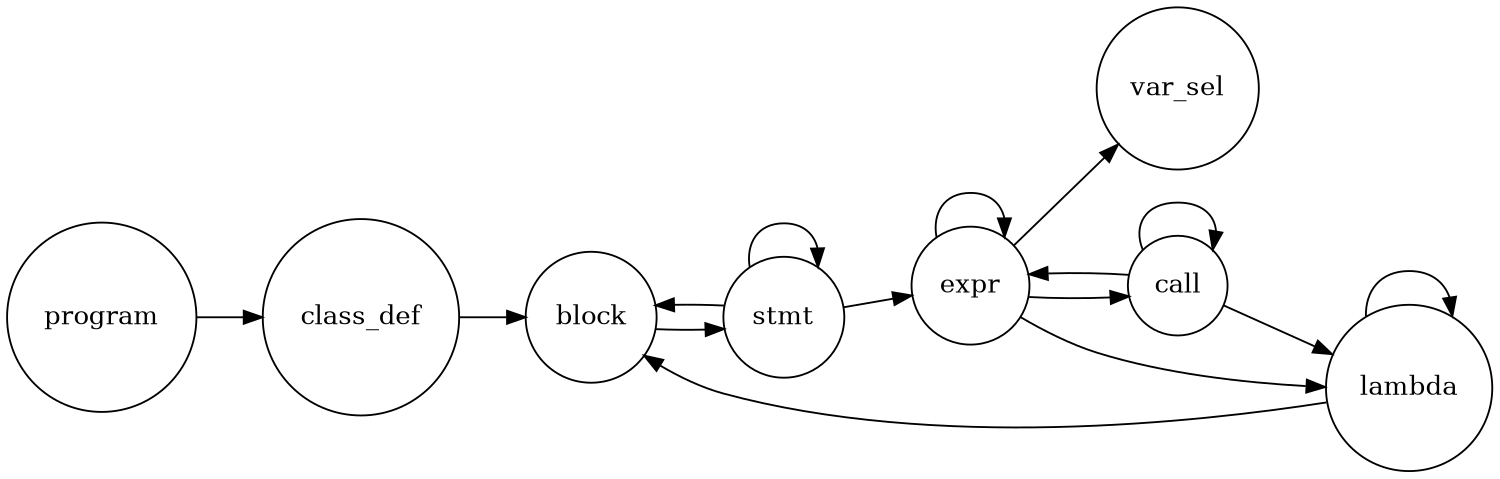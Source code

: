 digraph finite_state_machine {
	rankdir=LR;
	size="10,8"
	node [shape = circle];
	program -> class_def;
	class_def -> block;
	block -> stmt;
	stmt -> expr;
	stmt -> block;
	stmt -> stmt;
	expr -> var_sel;
	expr -> expr;
	expr -> call;
	expr -> lambda;
	lambda -> block;
	lambda -> lambda;
	call -> call;
	call -> expr;
	call -> lambda;
}